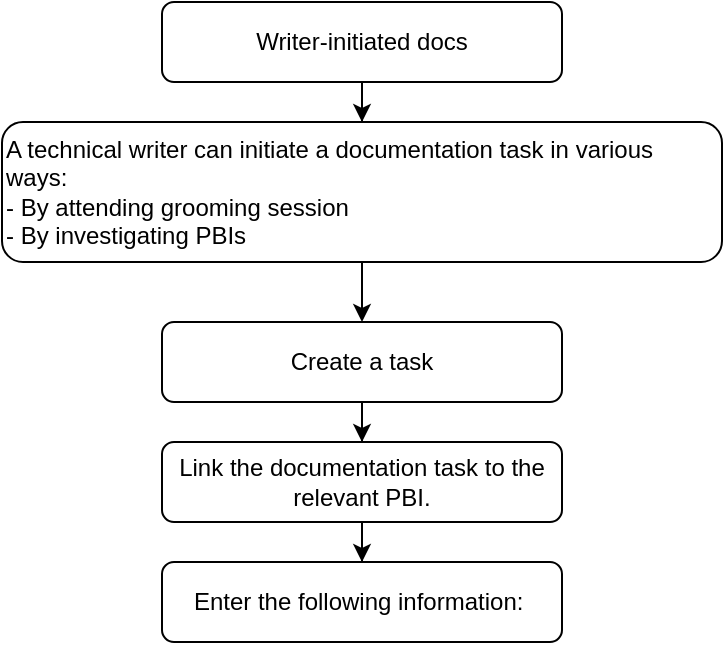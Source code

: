 <mxfile version="18.1.2" type="github">
  <diagram name="Page-1" id="c7558073-3199-34d8-9f00-42111426c3f3">
    <mxGraphModel dx="1185" dy="635" grid="1" gridSize="10" guides="1" tooltips="1" connect="1" arrows="1" fold="1" page="1" pageScale="1" pageWidth="826" pageHeight="1169" background="none" math="0" shadow="0">
      <root>
        <mxCell id="0" />
        <mxCell id="1" parent="0" />
        <mxCell id="8FJNbgVW1-nZZftwPtHU-99" value="" style="edgeStyle=orthogonalEdgeStyle;rounded=0;orthogonalLoop=1;jettySize=auto;html=1;" edge="1" parent="1" source="8FJNbgVW1-nZZftwPtHU-96" target="8FJNbgVW1-nZZftwPtHU-98">
          <mxGeometry relative="1" as="geometry" />
        </mxCell>
        <mxCell id="8FJNbgVW1-nZZftwPtHU-96" value="Writer-initiated docs" style="rounded=1;whiteSpace=wrap;html=1;" vertex="1" parent="1">
          <mxGeometry x="320" y="80" width="200" height="40" as="geometry" />
        </mxCell>
        <mxCell id="8FJNbgVW1-nZZftwPtHU-101" value="" style="edgeStyle=orthogonalEdgeStyle;rounded=0;orthogonalLoop=1;jettySize=auto;html=1;" edge="1" parent="1" source="8FJNbgVW1-nZZftwPtHU-98">
          <mxGeometry relative="1" as="geometry">
            <mxPoint x="420" y="240" as="targetPoint" />
          </mxGeometry>
        </mxCell>
        <mxCell id="8FJNbgVW1-nZZftwPtHU-98" value="A technical writer can initiate a documentation task in various ways:&amp;nbsp;&lt;br&gt;- By attending grooming session&lt;br&gt;- By investigating PBIs" style="whiteSpace=wrap;html=1;rounded=1;align=left;" vertex="1" parent="1">
          <mxGeometry x="240" y="140" width="360" height="70" as="geometry" />
        </mxCell>
        <mxCell id="8FJNbgVW1-nZZftwPtHU-105" value="" style="edgeStyle=orthogonalEdgeStyle;rounded=0;orthogonalLoop=1;jettySize=auto;html=1;" edge="1" parent="1" source="8FJNbgVW1-nZZftwPtHU-102" target="8FJNbgVW1-nZZftwPtHU-104">
          <mxGeometry relative="1" as="geometry" />
        </mxCell>
        <mxCell id="8FJNbgVW1-nZZftwPtHU-102" value="Create a task" style="rounded=1;whiteSpace=wrap;html=1;" vertex="1" parent="1">
          <mxGeometry x="320" y="240" width="200" height="40" as="geometry" />
        </mxCell>
        <mxCell id="8FJNbgVW1-nZZftwPtHU-107" value="" style="edgeStyle=orthogonalEdgeStyle;rounded=0;orthogonalLoop=1;jettySize=auto;html=1;" edge="1" parent="1" source="8FJNbgVW1-nZZftwPtHU-104" target="8FJNbgVW1-nZZftwPtHU-106">
          <mxGeometry relative="1" as="geometry" />
        </mxCell>
        <mxCell id="8FJNbgVW1-nZZftwPtHU-104" value="Link the documentation task to the relevant PBI." style="rounded=1;whiteSpace=wrap;html=1;" vertex="1" parent="1">
          <mxGeometry x="320" y="300" width="200" height="40" as="geometry" />
        </mxCell>
        <mxCell id="8FJNbgVW1-nZZftwPtHU-106" value="Enter the following information:&amp;nbsp;" style="rounded=1;whiteSpace=wrap;html=1;" vertex="1" parent="1">
          <mxGeometry x="320" y="360" width="200" height="40" as="geometry" />
        </mxCell>
      </root>
    </mxGraphModel>
  </diagram>
</mxfile>
